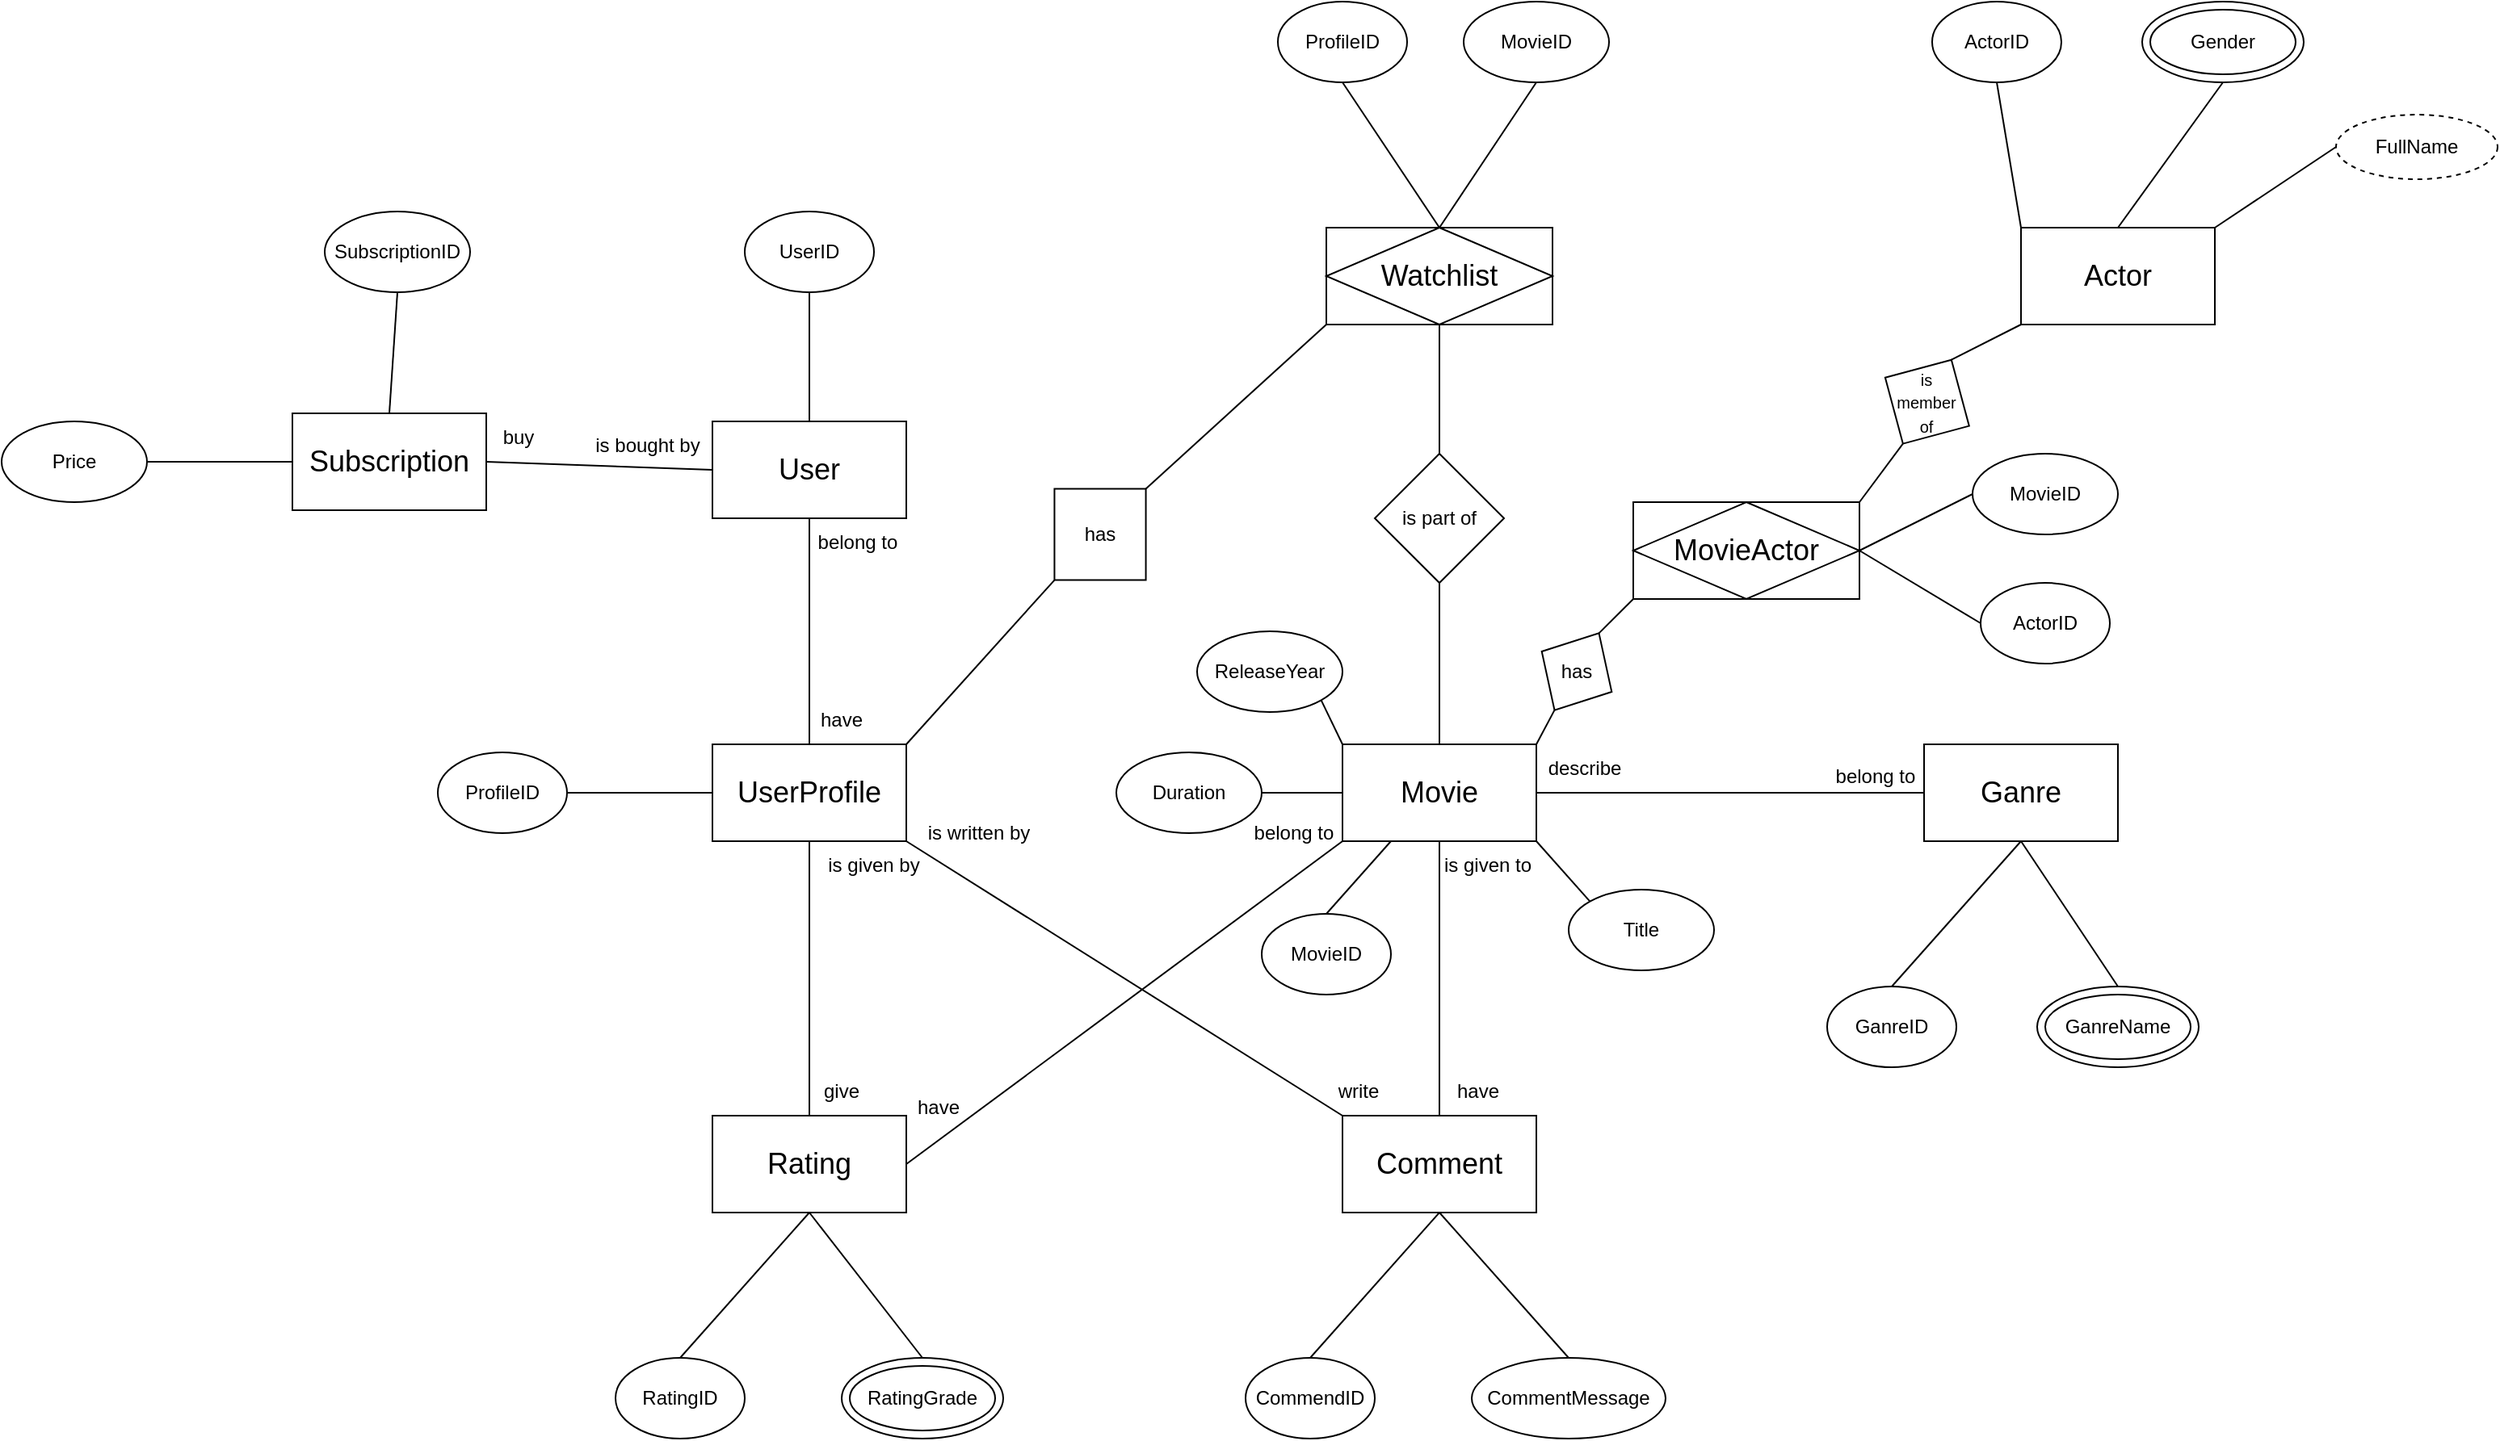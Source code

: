 <mxfile version="24.7.17">
  <diagram id="C5RBs43oDa-KdzZeNtuy" name="Page-1">
    <mxGraphModel dx="2542" dy="2152" grid="1" gridSize="10" guides="1" tooltips="1" connect="1" arrows="1" fold="1" page="1" pageScale="1" pageWidth="827" pageHeight="1169" math="0" shadow="0">
      <root>
        <mxCell id="WIyWlLk6GJQsqaUBKTNV-0" />
        <mxCell id="WIyWlLk6GJQsqaUBKTNV-1" parent="WIyWlLk6GJQsqaUBKTNV-0" />
        <mxCell id="6euXC6UUN1x_xEEHtP8C-2" value="&lt;font style=&quot;font-size: 18px;&quot;&gt;User&lt;/font&gt;" style="rounded=0;whiteSpace=wrap;html=1;" parent="WIyWlLk6GJQsqaUBKTNV-1" vertex="1">
          <mxGeometry x="-30" y="80" width="120" height="60" as="geometry" />
        </mxCell>
        <mxCell id="6euXC6UUN1x_xEEHtP8C-3" value="&lt;span style=&quot;font-size: 18px;&quot;&gt;Movie&lt;/span&gt;" style="rounded=0;whiteSpace=wrap;html=1;" parent="WIyWlLk6GJQsqaUBKTNV-1" vertex="1">
          <mxGeometry x="360" y="280" width="120" height="60" as="geometry" />
        </mxCell>
        <mxCell id="6euXC6UUN1x_xEEHtP8C-4" value="&lt;font style=&quot;font-size: 18px;&quot;&gt;Ganre&lt;/font&gt;" style="rounded=0;whiteSpace=wrap;html=1;" parent="WIyWlLk6GJQsqaUBKTNV-1" vertex="1">
          <mxGeometry x="720" y="280" width="120" height="60" as="geometry" />
        </mxCell>
        <mxCell id="6euXC6UUN1x_xEEHtP8C-8" value="" style="rounded=0;whiteSpace=wrap;html=1;" parent="WIyWlLk6GJQsqaUBKTNV-1" vertex="1">
          <mxGeometry x="350" y="-40" width="140" height="60" as="geometry" />
        </mxCell>
        <mxCell id="6euXC6UUN1x_xEEHtP8C-9" value="&lt;font style=&quot;font-size: 18px;&quot;&gt;Watchlist&lt;/font&gt;" style="rhombus;whiteSpace=wrap;html=1;" parent="WIyWlLk6GJQsqaUBKTNV-1" vertex="1">
          <mxGeometry x="350" y="-40" width="140" height="60" as="geometry" />
        </mxCell>
        <mxCell id="6euXC6UUN1x_xEEHtP8C-12" value="&lt;span style=&quot;font-size: 18px;&quot;&gt;UserProfile&lt;/span&gt;" style="rounded=0;whiteSpace=wrap;html=1;" parent="WIyWlLk6GJQsqaUBKTNV-1" vertex="1">
          <mxGeometry x="-30" y="280" width="120" height="60" as="geometry" />
        </mxCell>
        <mxCell id="6euXC6UUN1x_xEEHtP8C-16" value="" style="endArrow=none;html=1;rounded=0;exitX=0.5;exitY=0;exitDx=0;exitDy=0;entryX=0.5;entryY=1;entryDx=0;entryDy=0;" parent="WIyWlLk6GJQsqaUBKTNV-1" source="6euXC6UUN1x_xEEHtP8C-12" target="6euXC6UUN1x_xEEHtP8C-2" edge="1">
          <mxGeometry width="50" height="50" relative="1" as="geometry">
            <mxPoint x="-70" y="190" as="sourcePoint" />
            <mxPoint x="30" y="160" as="targetPoint" />
          </mxGeometry>
        </mxCell>
        <mxCell id="6euXC6UUN1x_xEEHtP8C-18" value="" style="endArrow=none;html=1;rounded=0;exitX=1;exitY=0.5;exitDx=0;exitDy=0;entryX=0;entryY=1;entryDx=0;entryDy=0;" parent="WIyWlLk6GJQsqaUBKTNV-1" source="6euXC6UUN1x_xEEHtP8C-23" target="6euXC6UUN1x_xEEHtP8C-3" edge="1">
          <mxGeometry width="50" height="50" relative="1" as="geometry">
            <mxPoint x="250" y="430" as="sourcePoint" />
            <mxPoint x="300" y="410" as="targetPoint" />
            <Array as="points" />
          </mxGeometry>
        </mxCell>
        <mxCell id="6euXC6UUN1x_xEEHtP8C-19" value="" style="endArrow=none;html=1;rounded=0;exitX=1;exitY=0.5;exitDx=0;exitDy=0;entryX=0;entryY=0.5;entryDx=0;entryDy=0;" parent="WIyWlLk6GJQsqaUBKTNV-1" source="6euXC6UUN1x_xEEHtP8C-3" target="6euXC6UUN1x_xEEHtP8C-4" edge="1">
          <mxGeometry width="50" height="50" relative="1" as="geometry">
            <mxPoint x="550" y="330" as="sourcePoint" />
            <mxPoint x="600" y="280" as="targetPoint" />
          </mxGeometry>
        </mxCell>
        <mxCell id="6euXC6UUN1x_xEEHtP8C-23" value="&lt;span style=&quot;font-size: 18px;&quot;&gt;Rating&lt;/span&gt;" style="rounded=0;whiteSpace=wrap;html=1;" parent="WIyWlLk6GJQsqaUBKTNV-1" vertex="1">
          <mxGeometry x="-30" y="510" width="120" height="60" as="geometry" />
        </mxCell>
        <mxCell id="6euXC6UUN1x_xEEHtP8C-24" value="&lt;span style=&quot;font-size: 18px;&quot;&gt;Comment&lt;/span&gt;" style="rounded=0;whiteSpace=wrap;html=1;" parent="WIyWlLk6GJQsqaUBKTNV-1" vertex="1">
          <mxGeometry x="360" y="510" width="120" height="60" as="geometry" />
        </mxCell>
        <mxCell id="6euXC6UUN1x_xEEHtP8C-28" value="" style="endArrow=none;html=1;rounded=0;exitX=0.5;exitY=0;exitDx=0;exitDy=0;entryX=0.5;entryY=1;entryDx=0;entryDy=0;" parent="WIyWlLk6GJQsqaUBKTNV-1" source="6euXC6UUN1x_xEEHtP8C-24" target="6euXC6UUN1x_xEEHtP8C-3" edge="1">
          <mxGeometry width="50" height="50" relative="1" as="geometry">
            <mxPoint x="420" y="430" as="sourcePoint" />
            <mxPoint x="420" y="310" as="targetPoint" />
          </mxGeometry>
        </mxCell>
        <mxCell id="hVD0oIAZG5OT47clyEIh-2" value="" style="endArrow=none;html=1;rounded=0;entryX=0;entryY=0;entryDx=0;entryDy=0;exitX=1;exitY=1;exitDx=0;exitDy=0;" parent="WIyWlLk6GJQsqaUBKTNV-1" source="6euXC6UUN1x_xEEHtP8C-12" target="6euXC6UUN1x_xEEHtP8C-24" edge="1">
          <mxGeometry width="50" height="50" relative="1" as="geometry">
            <mxPoint x="240" y="310" as="sourcePoint" />
            <mxPoint x="350" y="430" as="targetPoint" />
          </mxGeometry>
        </mxCell>
        <mxCell id="hVD0oIAZG5OT47clyEIh-7" value="UserID" style="ellipse;whiteSpace=wrap;html=1;" parent="WIyWlLk6GJQsqaUBKTNV-1" vertex="1">
          <mxGeometry x="-10" y="-50" width="80" height="50" as="geometry" />
        </mxCell>
        <mxCell id="hVD0oIAZG5OT47clyEIh-8" value="" style="endArrow=none;html=1;rounded=0;entryX=0.5;entryY=1;entryDx=0;entryDy=0;exitX=0.5;exitY=0;exitDx=0;exitDy=0;" parent="WIyWlLk6GJQsqaUBKTNV-1" source="6euXC6UUN1x_xEEHtP8C-2" target="hVD0oIAZG5OT47clyEIh-7" edge="1">
          <mxGeometry width="50" height="50" relative="1" as="geometry">
            <mxPoint x="-10" y="60" as="sourcePoint" />
            <mxPoint x="40" y="10" as="targetPoint" />
          </mxGeometry>
        </mxCell>
        <mxCell id="hVD0oIAZG5OT47clyEIh-9" value="ProfileID" style="ellipse;whiteSpace=wrap;html=1;" parent="WIyWlLk6GJQsqaUBKTNV-1" vertex="1">
          <mxGeometry x="-200" y="285" width="80" height="50" as="geometry" />
        </mxCell>
        <mxCell id="hVD0oIAZG5OT47clyEIh-10" value="" style="endArrow=none;html=1;rounded=0;entryX=1;entryY=0.5;entryDx=0;entryDy=0;exitX=0;exitY=0.5;exitDx=0;exitDy=0;" parent="WIyWlLk6GJQsqaUBKTNV-1" source="6euXC6UUN1x_xEEHtP8C-12" target="hVD0oIAZG5OT47clyEIh-9" edge="1">
          <mxGeometry width="50" height="50" relative="1" as="geometry">
            <mxPoint x="-20" y="260" as="sourcePoint" />
            <mxPoint x="-120" y="250" as="targetPoint" />
          </mxGeometry>
        </mxCell>
        <mxCell id="hVD0oIAZG5OT47clyEIh-13" value="RatingID" style="ellipse;whiteSpace=wrap;html=1;" parent="WIyWlLk6GJQsqaUBKTNV-1" vertex="1">
          <mxGeometry x="-90" y="660" width="80" height="50" as="geometry" />
        </mxCell>
        <mxCell id="hVD0oIAZG5OT47clyEIh-14" value="" style="endArrow=none;html=1;rounded=0;entryX=0.5;entryY=0;entryDx=0;entryDy=0;exitX=0.5;exitY=1;exitDx=0;exitDy=0;" parent="WIyWlLk6GJQsqaUBKTNV-1" source="6euXC6UUN1x_xEEHtP8C-23" target="hVD0oIAZG5OT47clyEIh-13" edge="1">
          <mxGeometry width="50" height="50" relative="1" as="geometry">
            <mxPoint x="80" y="685" as="sourcePoint" />
            <mxPoint x="-10" y="625" as="targetPoint" />
          </mxGeometry>
        </mxCell>
        <mxCell id="hVD0oIAZG5OT47clyEIh-15" value="" style="ellipse;whiteSpace=wrap;html=1;" parent="WIyWlLk6GJQsqaUBKTNV-1" vertex="1">
          <mxGeometry x="50" y="660" width="100" height="50" as="geometry" />
        </mxCell>
        <mxCell id="hVD0oIAZG5OT47clyEIh-16" value="" style="endArrow=none;html=1;rounded=0;entryX=0.5;entryY=0;entryDx=0;entryDy=0;exitX=0.5;exitY=1;exitDx=0;exitDy=0;" parent="WIyWlLk6GJQsqaUBKTNV-1" source="6euXC6UUN1x_xEEHtP8C-23" target="hVD0oIAZG5OT47clyEIh-15" edge="1">
          <mxGeometry width="50" height="50" relative="1" as="geometry">
            <mxPoint x="160" y="570" as="sourcePoint" />
            <mxPoint x="120" y="625" as="targetPoint" />
          </mxGeometry>
        </mxCell>
        <mxCell id="hVD0oIAZG5OT47clyEIh-17" value="CommendID" style="ellipse;whiteSpace=wrap;html=1;" parent="WIyWlLk6GJQsqaUBKTNV-1" vertex="1">
          <mxGeometry x="300" y="660" width="80" height="50" as="geometry" />
        </mxCell>
        <mxCell id="hVD0oIAZG5OT47clyEIh-18" value="" style="endArrow=none;html=1;rounded=0;entryX=0.5;entryY=0;entryDx=0;entryDy=0;exitX=0.5;exitY=1;exitDx=0;exitDy=0;" parent="WIyWlLk6GJQsqaUBKTNV-1" source="6euXC6UUN1x_xEEHtP8C-24" target="hVD0oIAZG5OT47clyEIh-17" edge="1">
          <mxGeometry width="50" height="50" relative="1" as="geometry">
            <mxPoint x="420" y="570" as="sourcePoint" />
            <mxPoint x="380" y="625" as="targetPoint" />
          </mxGeometry>
        </mxCell>
        <mxCell id="hVD0oIAZG5OT47clyEIh-19" value="CommentMessage" style="ellipse;whiteSpace=wrap;html=1;" parent="WIyWlLk6GJQsqaUBKTNV-1" vertex="1">
          <mxGeometry x="440" y="660" width="120" height="50" as="geometry" />
        </mxCell>
        <mxCell id="hVD0oIAZG5OT47clyEIh-20" value="" style="endArrow=none;html=1;rounded=0;entryX=0.5;entryY=0;entryDx=0;entryDy=0;exitX=0.5;exitY=1;exitDx=0;exitDy=0;" parent="WIyWlLk6GJQsqaUBKTNV-1" source="6euXC6UUN1x_xEEHtP8C-24" target="hVD0oIAZG5OT47clyEIh-19" edge="1">
          <mxGeometry width="50" height="50" relative="1" as="geometry">
            <mxPoint x="420" y="570" as="sourcePoint" />
            <mxPoint x="510" y="625" as="targetPoint" />
          </mxGeometry>
        </mxCell>
        <mxCell id="hVD0oIAZG5OT47clyEIh-21" value="GanreID" style="ellipse;whiteSpace=wrap;html=1;" parent="WIyWlLk6GJQsqaUBKTNV-1" vertex="1">
          <mxGeometry x="660" y="430" width="80" height="50" as="geometry" />
        </mxCell>
        <mxCell id="hVD0oIAZG5OT47clyEIh-22" value="" style="endArrow=none;html=1;rounded=0;entryX=0.5;entryY=0;entryDx=0;entryDy=0;exitX=0.5;exitY=1;exitDx=0;exitDy=0;" parent="WIyWlLk6GJQsqaUBKTNV-1" source="6euXC6UUN1x_xEEHtP8C-4" target="hVD0oIAZG5OT47clyEIh-21" edge="1">
          <mxGeometry width="50" height="50" relative="1" as="geometry">
            <mxPoint x="780" y="340" as="sourcePoint" />
            <mxPoint x="740" y="395" as="targetPoint" />
          </mxGeometry>
        </mxCell>
        <mxCell id="hVD0oIAZG5OT47clyEIh-24" value="" style="endArrow=none;html=1;rounded=0;entryX=0.5;entryY=0;entryDx=0;entryDy=0;" parent="WIyWlLk6GJQsqaUBKTNV-1" target="hVD0oIAZG5OT47clyEIh-40" edge="1">
          <mxGeometry width="50" height="50" relative="1" as="geometry">
            <mxPoint x="780" y="340" as="sourcePoint" />
            <mxPoint x="845.0" y="430.0" as="targetPoint" />
          </mxGeometry>
        </mxCell>
        <mxCell id="hVD0oIAZG5OT47clyEIh-25" value="ProfileID" style="ellipse;whiteSpace=wrap;html=1;" parent="WIyWlLk6GJQsqaUBKTNV-1" vertex="1">
          <mxGeometry x="320" y="-180" width="80" height="50" as="geometry" />
        </mxCell>
        <mxCell id="hVD0oIAZG5OT47clyEIh-27" value="MovieID" style="ellipse;whiteSpace=wrap;html=1;" parent="WIyWlLk6GJQsqaUBKTNV-1" vertex="1">
          <mxGeometry x="435" y="-180" width="90" height="50" as="geometry" />
        </mxCell>
        <mxCell id="hVD0oIAZG5OT47clyEIh-29" value="" style="endArrow=none;html=1;rounded=0;entryX=0.5;entryY=1;entryDx=0;entryDy=0;exitX=0.5;exitY=0;exitDx=0;exitDy=0;" parent="WIyWlLk6GJQsqaUBKTNV-1" source="6euXC6UUN1x_xEEHtP8C-9" target="hVD0oIAZG5OT47clyEIh-27" edge="1">
          <mxGeometry width="50" height="50" relative="1" as="geometry">
            <mxPoint x="420" y="-30" as="sourcePoint" />
            <mxPoint x="470" y="-80" as="targetPoint" />
          </mxGeometry>
        </mxCell>
        <mxCell id="hVD0oIAZG5OT47clyEIh-30" value="" style="endArrow=none;html=1;rounded=0;entryX=0.5;entryY=1;entryDx=0;entryDy=0;exitX=0.5;exitY=0;exitDx=0;exitDy=0;" parent="WIyWlLk6GJQsqaUBKTNV-1" source="6euXC6UUN1x_xEEHtP8C-8" target="hVD0oIAZG5OT47clyEIh-25" edge="1">
          <mxGeometry width="50" height="50" relative="1" as="geometry">
            <mxPoint x="350" y="-60" as="sourcePoint" />
            <mxPoint x="400" y="-110" as="targetPoint" />
          </mxGeometry>
        </mxCell>
        <mxCell id="hVD0oIAZG5OT47clyEIh-31" value="MovieID" style="ellipse;whiteSpace=wrap;html=1;" parent="WIyWlLk6GJQsqaUBKTNV-1" vertex="1">
          <mxGeometry x="310" y="385" width="80" height="50" as="geometry" />
        </mxCell>
        <mxCell id="hVD0oIAZG5OT47clyEIh-32" value="Title" style="ellipse;whiteSpace=wrap;html=1;" parent="WIyWlLk6GJQsqaUBKTNV-1" vertex="1">
          <mxGeometry x="500" y="370" width="90" height="50" as="geometry" />
        </mxCell>
        <mxCell id="hVD0oIAZG5OT47clyEIh-33" value="ReleaseYear" style="ellipse;whiteSpace=wrap;html=1;" parent="WIyWlLk6GJQsqaUBKTNV-1" vertex="1">
          <mxGeometry x="270" y="210" width="90" height="50" as="geometry" />
        </mxCell>
        <mxCell id="hVD0oIAZG5OT47clyEIh-34" value="Duration" style="ellipse;whiteSpace=wrap;html=1;" parent="WIyWlLk6GJQsqaUBKTNV-1" vertex="1">
          <mxGeometry x="220" y="285" width="90" height="50" as="geometry" />
        </mxCell>
        <mxCell id="hVD0oIAZG5OT47clyEIh-35" value="" style="endArrow=none;html=1;rounded=0;entryX=0;entryY=0.5;entryDx=0;entryDy=0;exitX=1;exitY=0.5;exitDx=0;exitDy=0;" parent="WIyWlLk6GJQsqaUBKTNV-1" source="hVD0oIAZG5OT47clyEIh-34" target="6euXC6UUN1x_xEEHtP8C-3" edge="1">
          <mxGeometry width="50" height="50" relative="1" as="geometry">
            <mxPoint x="310" y="310" as="sourcePoint" />
            <mxPoint x="360" y="260" as="targetPoint" />
          </mxGeometry>
        </mxCell>
        <mxCell id="hVD0oIAZG5OT47clyEIh-36" value="" style="endArrow=none;html=1;rounded=0;entryX=0;entryY=0;entryDx=0;entryDy=0;exitX=1;exitY=1;exitDx=0;exitDy=0;" parent="WIyWlLk6GJQsqaUBKTNV-1" source="6euXC6UUN1x_xEEHtP8C-3" target="hVD0oIAZG5OT47clyEIh-32" edge="1">
          <mxGeometry width="50" height="50" relative="1" as="geometry">
            <mxPoint x="460" y="410" as="sourcePoint" />
            <mxPoint x="510" y="360" as="targetPoint" />
          </mxGeometry>
        </mxCell>
        <mxCell id="hVD0oIAZG5OT47clyEIh-38" value="" style="endArrow=none;html=1;rounded=0;exitX=1;exitY=1;exitDx=0;exitDy=0;entryX=0;entryY=0;entryDx=0;entryDy=0;" parent="WIyWlLk6GJQsqaUBKTNV-1" source="hVD0oIAZG5OT47clyEIh-33" target="6euXC6UUN1x_xEEHtP8C-3" edge="1">
          <mxGeometry width="50" height="50" relative="1" as="geometry">
            <mxPoint x="340" y="300" as="sourcePoint" />
            <mxPoint x="390" y="250" as="targetPoint" />
          </mxGeometry>
        </mxCell>
        <mxCell id="hVD0oIAZG5OT47clyEIh-39" value="RatingGrade" style="ellipse;whiteSpace=wrap;html=1;" parent="WIyWlLk6GJQsqaUBKTNV-1" vertex="1">
          <mxGeometry x="55" y="665" width="90" height="40" as="geometry" />
        </mxCell>
        <mxCell id="hVD0oIAZG5OT47clyEIh-40" value="" style="ellipse;whiteSpace=wrap;html=1;" parent="WIyWlLk6GJQsqaUBKTNV-1" vertex="1">
          <mxGeometry x="790" y="430" width="100" height="50" as="geometry" />
        </mxCell>
        <mxCell id="hVD0oIAZG5OT47clyEIh-41" value="GanreName" style="ellipse;whiteSpace=wrap;html=1;" parent="WIyWlLk6GJQsqaUBKTNV-1" vertex="1">
          <mxGeometry x="795" y="435" width="90" height="40" as="geometry" />
        </mxCell>
        <mxCell id="hVD0oIAZG5OT47clyEIh-45" value="" style="endArrow=none;html=1;rounded=0;entryX=0.5;entryY=1;entryDx=0;entryDy=0;exitX=0.5;exitY=0;exitDx=0;exitDy=0;" parent="WIyWlLk6GJQsqaUBKTNV-1" source="6euXC6UUN1x_xEEHtP8C-23" target="6euXC6UUN1x_xEEHtP8C-12" edge="1">
          <mxGeometry width="50" height="50" relative="1" as="geometry">
            <mxPoint x="-20" y="460" as="sourcePoint" />
            <mxPoint x="30" y="410" as="targetPoint" />
          </mxGeometry>
        </mxCell>
        <mxCell id="hVD0oIAZG5OT47clyEIh-46" value="" style="rhombus;whiteSpace=wrap;html=1;" parent="WIyWlLk6GJQsqaUBKTNV-1" vertex="1">
          <mxGeometry x="380" y="100" width="80" height="80" as="geometry" />
        </mxCell>
        <mxCell id="hVD0oIAZG5OT47clyEIh-47" value="" style="endArrow=none;html=1;rounded=0;entryX=0.5;entryY=1;entryDx=0;entryDy=0;exitX=0.5;exitY=0;exitDx=0;exitDy=0;" parent="WIyWlLk6GJQsqaUBKTNV-1" source="6euXC6UUN1x_xEEHtP8C-3" target="hVD0oIAZG5OT47clyEIh-46" edge="1">
          <mxGeometry width="50" height="50" relative="1" as="geometry">
            <mxPoint x="390" y="250" as="sourcePoint" />
            <mxPoint x="440" y="200" as="targetPoint" />
          </mxGeometry>
        </mxCell>
        <mxCell id="hVD0oIAZG5OT47clyEIh-48" value="" style="endArrow=none;html=1;rounded=0;entryX=0.5;entryY=1;entryDx=0;entryDy=0;exitX=0.5;exitY=0;exitDx=0;exitDy=0;" parent="WIyWlLk6GJQsqaUBKTNV-1" source="hVD0oIAZG5OT47clyEIh-46" target="6euXC6UUN1x_xEEHtP8C-9" edge="1">
          <mxGeometry width="50" height="50" relative="1" as="geometry">
            <mxPoint x="380" y="110" as="sourcePoint" />
            <mxPoint x="430" y="60" as="targetPoint" />
          </mxGeometry>
        </mxCell>
        <mxCell id="hVD0oIAZG5OT47clyEIh-49" value="" style="rhombus;whiteSpace=wrap;html=1;rotation=45;" parent="WIyWlLk6GJQsqaUBKTNV-1" vertex="1">
          <mxGeometry x="170" y="110" width="80" height="80" as="geometry" />
        </mxCell>
        <mxCell id="hVD0oIAZG5OT47clyEIh-50" value="" style="endArrow=none;html=1;rounded=0;entryX=0.5;entryY=1;entryDx=0;entryDy=0;exitX=1;exitY=0;exitDx=0;exitDy=0;" parent="WIyWlLk6GJQsqaUBKTNV-1" source="6euXC6UUN1x_xEEHtP8C-12" target="hVD0oIAZG5OT47clyEIh-49" edge="1">
          <mxGeometry width="50" height="50" relative="1" as="geometry">
            <mxPoint x="130" y="270" as="sourcePoint" />
            <mxPoint x="180" y="220" as="targetPoint" />
          </mxGeometry>
        </mxCell>
        <mxCell id="hVD0oIAZG5OT47clyEIh-51" value="" style="endArrow=none;html=1;rounded=0;entryX=0;entryY=1;entryDx=0;entryDy=0;exitX=0.5;exitY=0;exitDx=0;exitDy=0;" parent="WIyWlLk6GJQsqaUBKTNV-1" source="hVD0oIAZG5OT47clyEIh-49" target="6euXC6UUN1x_xEEHtP8C-8" edge="1">
          <mxGeometry width="50" height="50" relative="1" as="geometry">
            <mxPoint x="210" y="110" as="sourcePoint" />
            <mxPoint x="260" y="60" as="targetPoint" />
          </mxGeometry>
        </mxCell>
        <mxCell id="hVD0oIAZG5OT47clyEIh-53" value="" style="endArrow=none;html=1;rounded=0;entryX=0.25;entryY=1;entryDx=0;entryDy=0;exitX=0.5;exitY=0;exitDx=0;exitDy=0;" parent="WIyWlLk6GJQsqaUBKTNV-1" source="hVD0oIAZG5OT47clyEIh-31" target="6euXC6UUN1x_xEEHtP8C-3" edge="1">
          <mxGeometry width="50" height="50" relative="1" as="geometry">
            <mxPoint x="340" y="410" as="sourcePoint" />
            <mxPoint x="390" y="360" as="targetPoint" />
          </mxGeometry>
        </mxCell>
        <mxCell id="hVD0oIAZG5OT47clyEIh-54" value="&lt;font style=&quot;font-size: 18px;&quot;&gt;Actor&lt;/font&gt;" style="rounded=0;whiteSpace=wrap;html=1;" parent="WIyWlLk6GJQsqaUBKTNV-1" vertex="1">
          <mxGeometry x="780" y="-40" width="120" height="60" as="geometry" />
        </mxCell>
        <mxCell id="hVD0oIAZG5OT47clyEIh-55" value="ActorID" style="ellipse;whiteSpace=wrap;html=1;" parent="WIyWlLk6GJQsqaUBKTNV-1" vertex="1">
          <mxGeometry x="725" y="-180" width="80" height="50" as="geometry" />
        </mxCell>
        <mxCell id="hVD0oIAZG5OT47clyEIh-58" value="" style="ellipse;whiteSpace=wrap;html=1;" parent="WIyWlLk6GJQsqaUBKTNV-1" vertex="1">
          <mxGeometry x="855" y="-180" width="100" height="50" as="geometry" />
        </mxCell>
        <mxCell id="hVD0oIAZG5OT47clyEIh-59" value="Gender" style="ellipse;whiteSpace=wrap;html=1;" parent="WIyWlLk6GJQsqaUBKTNV-1" vertex="1">
          <mxGeometry x="860" y="-175" width="90" height="40" as="geometry" />
        </mxCell>
        <mxCell id="hVD0oIAZG5OT47clyEIh-61" value="" style="endArrow=none;html=1;rounded=0;entryX=0;entryY=1;entryDx=0;entryDy=0;exitX=0.5;exitY=0;exitDx=0;exitDy=0;" parent="WIyWlLk6GJQsqaUBKTNV-1" source="hVD0oIAZG5OT47clyEIh-81" target="hVD0oIAZG5OT47clyEIh-54" edge="1">
          <mxGeometry width="50" height="50" relative="1" as="geometry">
            <mxPoint x="745" y="60" as="sourcePoint" />
            <mxPoint x="815" y="90" as="targetPoint" />
          </mxGeometry>
        </mxCell>
        <mxCell id="hVD0oIAZG5OT47clyEIh-64" value="FullName" style="ellipse;whiteSpace=wrap;html=1;align=center;dashed=1;" parent="WIyWlLk6GJQsqaUBKTNV-1" vertex="1">
          <mxGeometry x="975" y="-110" width="100" height="40" as="geometry" />
        </mxCell>
        <mxCell id="hVD0oIAZG5OT47clyEIh-65" value="" style="endArrow=none;html=1;rounded=0;entryX=0;entryY=0.5;entryDx=0;entryDy=0;exitX=1;exitY=0;exitDx=0;exitDy=0;" parent="WIyWlLk6GJQsqaUBKTNV-1" source="hVD0oIAZG5OT47clyEIh-54" target="hVD0oIAZG5OT47clyEIh-64" edge="1">
          <mxGeometry width="50" height="50" relative="1" as="geometry">
            <mxPoint x="895" y="-20" as="sourcePoint" />
            <mxPoint x="945" y="-70" as="targetPoint" />
          </mxGeometry>
        </mxCell>
        <mxCell id="hVD0oIAZG5OT47clyEIh-66" value="" style="endArrow=none;html=1;rounded=0;entryX=0.5;entryY=1;entryDx=0;entryDy=0;exitX=0.5;exitY=0;exitDx=0;exitDy=0;" parent="WIyWlLk6GJQsqaUBKTNV-1" source="hVD0oIAZG5OT47clyEIh-54" target="hVD0oIAZG5OT47clyEIh-58" edge="1">
          <mxGeometry width="50" height="50" relative="1" as="geometry">
            <mxPoint x="815" y="-50" as="sourcePoint" />
            <mxPoint x="865" y="-100" as="targetPoint" />
          </mxGeometry>
        </mxCell>
        <mxCell id="hVD0oIAZG5OT47clyEIh-67" value="" style="endArrow=none;html=1;rounded=0;entryX=0.5;entryY=1;entryDx=0;entryDy=0;exitX=0;exitY=0;exitDx=0;exitDy=0;" parent="WIyWlLk6GJQsqaUBKTNV-1" source="hVD0oIAZG5OT47clyEIh-54" target="hVD0oIAZG5OT47clyEIh-55" edge="1">
          <mxGeometry width="50" height="50" relative="1" as="geometry">
            <mxPoint x="725" y="-40" as="sourcePoint" />
            <mxPoint x="775" y="-90" as="targetPoint" />
          </mxGeometry>
        </mxCell>
        <mxCell id="hVD0oIAZG5OT47clyEIh-68" value="has" style="text;html=1;align=center;verticalAlign=middle;whiteSpace=wrap;rounded=0;" parent="WIyWlLk6GJQsqaUBKTNV-1" vertex="1">
          <mxGeometry x="180" y="135" width="60" height="30" as="geometry" />
        </mxCell>
        <mxCell id="hVD0oIAZG5OT47clyEIh-69" value="is part of" style="text;html=1;align=center;verticalAlign=middle;whiteSpace=wrap;rounded=0;" parent="WIyWlLk6GJQsqaUBKTNV-1" vertex="1">
          <mxGeometry x="390" y="125" width="60" height="30" as="geometry" />
        </mxCell>
        <mxCell id="hVD0oIAZG5OT47clyEIh-71" value="" style="rounded=0;whiteSpace=wrap;html=1;" parent="WIyWlLk6GJQsqaUBKTNV-1" vertex="1">
          <mxGeometry x="540" y="130" width="140" height="60" as="geometry" />
        </mxCell>
        <mxCell id="hVD0oIAZG5OT47clyEIh-72" value="&lt;font style=&quot;font-size: 18px;&quot;&gt;MovieActor&lt;/font&gt;" style="rhombus;whiteSpace=wrap;html=1;" parent="WIyWlLk6GJQsqaUBKTNV-1" vertex="1">
          <mxGeometry x="540" y="130" width="140" height="60" as="geometry" />
        </mxCell>
        <mxCell id="hVD0oIAZG5OT47clyEIh-73" value="ActorID" style="ellipse;whiteSpace=wrap;html=1;" parent="WIyWlLk6GJQsqaUBKTNV-1" vertex="1">
          <mxGeometry x="755" y="180" width="80" height="50" as="geometry" />
        </mxCell>
        <mxCell id="hVD0oIAZG5OT47clyEIh-74" value="MovieID" style="ellipse;whiteSpace=wrap;html=1;" parent="WIyWlLk6GJQsqaUBKTNV-1" vertex="1">
          <mxGeometry x="750" y="100" width="90" height="50" as="geometry" />
        </mxCell>
        <mxCell id="hVD0oIAZG5OT47clyEIh-77" value="" style="rhombus;whiteSpace=wrap;html=1;rotation=30;" parent="WIyWlLk6GJQsqaUBKTNV-1" vertex="1">
          <mxGeometry x="480" y="207.5" width="50" height="55" as="geometry" />
        </mxCell>
        <mxCell id="hVD0oIAZG5OT47clyEIh-79" value="" style="endArrow=none;html=1;rounded=0;entryX=0;entryY=1;entryDx=0;entryDy=0;exitX=0.5;exitY=0;exitDx=0;exitDy=0;" parent="WIyWlLk6GJQsqaUBKTNV-1" source="hVD0oIAZG5OT47clyEIh-77" target="hVD0oIAZG5OT47clyEIh-71" edge="1">
          <mxGeometry width="50" height="50" relative="1" as="geometry">
            <mxPoint x="550" y="290" as="sourcePoint" />
            <mxPoint x="600" y="240" as="targetPoint" />
          </mxGeometry>
        </mxCell>
        <mxCell id="hVD0oIAZG5OT47clyEIh-80" value="" style="endArrow=none;html=1;rounded=0;entryX=0.5;entryY=1;entryDx=0;entryDy=0;exitX=1;exitY=0;exitDx=0;exitDy=0;" parent="WIyWlLk6GJQsqaUBKTNV-1" source="6euXC6UUN1x_xEEHtP8C-3" target="hVD0oIAZG5OT47clyEIh-77" edge="1">
          <mxGeometry width="50" height="50" relative="1" as="geometry">
            <mxPoint x="480" y="330" as="sourcePoint" />
            <mxPoint x="530" y="280" as="targetPoint" />
          </mxGeometry>
        </mxCell>
        <mxCell id="hVD0oIAZG5OT47clyEIh-81" value="" style="rhombus;whiteSpace=wrap;html=1;rotation=30;" parent="WIyWlLk6GJQsqaUBKTNV-1" vertex="1">
          <mxGeometry x="691.92" y="37.83" width="60" height="60" as="geometry" />
        </mxCell>
        <mxCell id="hVD0oIAZG5OT47clyEIh-82" value="" style="endArrow=none;html=1;rounded=0;entryX=0.5;entryY=1;entryDx=0;entryDy=0;exitX=1;exitY=0;exitDx=0;exitDy=0;" parent="WIyWlLk6GJQsqaUBKTNV-1" source="hVD0oIAZG5OT47clyEIh-71" target="hVD0oIAZG5OT47clyEIh-81" edge="1">
          <mxGeometry width="50" height="50" relative="1" as="geometry">
            <mxPoint x="730" y="220" as="sourcePoint" />
            <mxPoint x="780" y="170" as="targetPoint" />
          </mxGeometry>
        </mxCell>
        <mxCell id="hVD0oIAZG5OT47clyEIh-83" value="" style="endArrow=none;html=1;rounded=0;entryX=0;entryY=0.5;entryDx=0;entryDy=0;exitX=1;exitY=0.5;exitDx=0;exitDy=0;" parent="WIyWlLk6GJQsqaUBKTNV-1" source="hVD0oIAZG5OT47clyEIh-71" target="hVD0oIAZG5OT47clyEIh-74" edge="1">
          <mxGeometry width="50" height="50" relative="1" as="geometry">
            <mxPoint x="680" y="230" as="sourcePoint" />
            <mxPoint x="730" y="180" as="targetPoint" />
          </mxGeometry>
        </mxCell>
        <mxCell id="hVD0oIAZG5OT47clyEIh-84" value="" style="endArrow=none;html=1;rounded=0;entryX=0;entryY=0.5;entryDx=0;entryDy=0;exitX=1;exitY=0.5;exitDx=0;exitDy=0;" parent="WIyWlLk6GJQsqaUBKTNV-1" source="hVD0oIAZG5OT47clyEIh-72" target="hVD0oIAZG5OT47clyEIh-73" edge="1">
          <mxGeometry width="50" height="50" relative="1" as="geometry">
            <mxPoint x="680" y="270" as="sourcePoint" />
            <mxPoint x="730" y="220" as="targetPoint" />
          </mxGeometry>
        </mxCell>
        <mxCell id="hVD0oIAZG5OT47clyEIh-85" value="has" style="text;html=1;align=center;verticalAlign=middle;whiteSpace=wrap;rounded=0;" parent="WIyWlLk6GJQsqaUBKTNV-1" vertex="1">
          <mxGeometry x="475" y="220" width="60" height="30" as="geometry" />
        </mxCell>
        <mxCell id="hVD0oIAZG5OT47clyEIh-86" value="&lt;font style=&quot;font-size: 10px;&quot;&gt;is &lt;br&gt;member &lt;br&gt;of&lt;/font&gt;" style="text;html=1;align=center;verticalAlign=middle;whiteSpace=wrap;rounded=0;" parent="WIyWlLk6GJQsqaUBKTNV-1" vertex="1">
          <mxGeometry x="699.42" y="61.58" width="45" height="12.5" as="geometry" />
        </mxCell>
        <mxCell id="yyk3bHmLLANqC3kzlvFW-0" value="&lt;font style=&quot;font-size: 18px;&quot;&gt;Subscription&lt;/font&gt;" style="rounded=0;whiteSpace=wrap;html=1;" parent="WIyWlLk6GJQsqaUBKTNV-1" vertex="1">
          <mxGeometry x="-290" y="75" width="120" height="60" as="geometry" />
        </mxCell>
        <mxCell id="yyk3bHmLLANqC3kzlvFW-1" value="SubscriptionID" style="ellipse;whiteSpace=wrap;html=1;" parent="WIyWlLk6GJQsqaUBKTNV-1" vertex="1">
          <mxGeometry x="-270" y="-50" width="90" height="50" as="geometry" />
        </mxCell>
        <mxCell id="yyk3bHmLLANqC3kzlvFW-2" value="" style="endArrow=none;html=1;rounded=0;entryX=0.5;entryY=1;entryDx=0;entryDy=0;exitX=0.5;exitY=0;exitDx=0;exitDy=0;" parent="WIyWlLk6GJQsqaUBKTNV-1" source="yyk3bHmLLANqC3kzlvFW-0" target="yyk3bHmLLANqC3kzlvFW-1" edge="1">
          <mxGeometry width="50" height="50" relative="1" as="geometry">
            <mxPoint x="-280" y="90" as="sourcePoint" />
            <mxPoint x="-230" y="40" as="targetPoint" />
          </mxGeometry>
        </mxCell>
        <mxCell id="yyk3bHmLLANqC3kzlvFW-3" value="" style="endArrow=none;html=1;rounded=0;entryX=0;entryY=0.5;entryDx=0;entryDy=0;exitX=1;exitY=0.5;exitDx=0;exitDy=0;" parent="WIyWlLk6GJQsqaUBKTNV-1" source="yyk3bHmLLANqC3kzlvFW-0" target="6euXC6UUN1x_xEEHtP8C-2" edge="1">
          <mxGeometry width="50" height="50" relative="1" as="geometry">
            <mxPoint x="-140" y="150" as="sourcePoint" />
            <mxPoint x="-90" y="100" as="targetPoint" />
          </mxGeometry>
        </mxCell>
        <mxCell id="yyk3bHmLLANqC3kzlvFW-4" value="Price" style="ellipse;whiteSpace=wrap;html=1;" parent="WIyWlLk6GJQsqaUBKTNV-1" vertex="1">
          <mxGeometry x="-470" y="80" width="90" height="50" as="geometry" />
        </mxCell>
        <mxCell id="yyk3bHmLLANqC3kzlvFW-5" value="" style="endArrow=none;html=1;rounded=0;entryX=0;entryY=0.5;entryDx=0;entryDy=0;exitX=1;exitY=0.5;exitDx=0;exitDy=0;" parent="WIyWlLk6GJQsqaUBKTNV-1" source="yyk3bHmLLANqC3kzlvFW-4" target="yyk3bHmLLANqC3kzlvFW-0" edge="1">
          <mxGeometry width="50" height="50" relative="1" as="geometry">
            <mxPoint x="-370" y="160" as="sourcePoint" />
            <mxPoint x="-320" y="110" as="targetPoint" />
          </mxGeometry>
        </mxCell>
        <mxCell id="DgBNCuiiQYAffT6sMMJd-0" value="buy" style="text;html=1;align=center;verticalAlign=middle;whiteSpace=wrap;rounded=0;" vertex="1" parent="WIyWlLk6GJQsqaUBKTNV-1">
          <mxGeometry x="-180" y="75" width="60" height="30" as="geometry" />
        </mxCell>
        <mxCell id="DgBNCuiiQYAffT6sMMJd-1" value="is bought by" style="text;html=1;align=center;verticalAlign=middle;whiteSpace=wrap;rounded=0;" vertex="1" parent="WIyWlLk6GJQsqaUBKTNV-1">
          <mxGeometry x="-110" y="80" width="80" height="30" as="geometry" />
        </mxCell>
        <mxCell id="DgBNCuiiQYAffT6sMMJd-2" value="have" style="text;html=1;align=center;verticalAlign=middle;whiteSpace=wrap;rounded=0;" vertex="1" parent="WIyWlLk6GJQsqaUBKTNV-1">
          <mxGeometry x="20" y="250" width="60" height="30" as="geometry" />
        </mxCell>
        <mxCell id="DgBNCuiiQYAffT6sMMJd-3" value="belong to" style="text;html=1;align=center;verticalAlign=middle;whiteSpace=wrap;rounded=0;" vertex="1" parent="WIyWlLk6GJQsqaUBKTNV-1">
          <mxGeometry x="30" y="140" width="60" height="30" as="geometry" />
        </mxCell>
        <mxCell id="DgBNCuiiQYAffT6sMMJd-4" value="give" style="text;html=1;align=center;verticalAlign=middle;whiteSpace=wrap;rounded=0;" vertex="1" parent="WIyWlLk6GJQsqaUBKTNV-1">
          <mxGeometry x="20" y="480" width="60" height="30" as="geometry" />
        </mxCell>
        <mxCell id="DgBNCuiiQYAffT6sMMJd-5" value="is given by" style="text;html=1;align=center;verticalAlign=middle;whiteSpace=wrap;rounded=0;" vertex="1" parent="WIyWlLk6GJQsqaUBKTNV-1">
          <mxGeometry x="40" y="340" width="60" height="30" as="geometry" />
        </mxCell>
        <mxCell id="DgBNCuiiQYAffT6sMMJd-6" value="belong to" style="text;html=1;align=center;verticalAlign=middle;whiteSpace=wrap;rounded=0;" vertex="1" parent="WIyWlLk6GJQsqaUBKTNV-1">
          <mxGeometry x="300" y="320" width="60" height="30" as="geometry" />
        </mxCell>
        <mxCell id="DgBNCuiiQYAffT6sMMJd-7" value="have" style="text;html=1;align=center;verticalAlign=middle;whiteSpace=wrap;rounded=0;" vertex="1" parent="WIyWlLk6GJQsqaUBKTNV-1">
          <mxGeometry x="80" y="490" width="60" height="30" as="geometry" />
        </mxCell>
        <mxCell id="DgBNCuiiQYAffT6sMMJd-8" value="write" style="text;html=1;align=center;verticalAlign=middle;whiteSpace=wrap;rounded=0;" vertex="1" parent="WIyWlLk6GJQsqaUBKTNV-1">
          <mxGeometry x="340" y="480" width="60" height="30" as="geometry" />
        </mxCell>
        <mxCell id="DgBNCuiiQYAffT6sMMJd-9" value="is written by" style="text;html=1;align=center;verticalAlign=middle;whiteSpace=wrap;rounded=0;" vertex="1" parent="WIyWlLk6GJQsqaUBKTNV-1">
          <mxGeometry x="90" y="320" width="90" height="30" as="geometry" />
        </mxCell>
        <mxCell id="DgBNCuiiQYAffT6sMMJd-10" value="is given to" style="text;html=1;align=center;verticalAlign=middle;whiteSpace=wrap;rounded=0;" vertex="1" parent="WIyWlLk6GJQsqaUBKTNV-1">
          <mxGeometry x="420" y="340" width="60" height="30" as="geometry" />
        </mxCell>
        <mxCell id="DgBNCuiiQYAffT6sMMJd-11" value="have" style="text;html=1;align=center;verticalAlign=middle;whiteSpace=wrap;rounded=0;" vertex="1" parent="WIyWlLk6GJQsqaUBKTNV-1">
          <mxGeometry x="414" y="480" width="60" height="30" as="geometry" />
        </mxCell>
        <mxCell id="DgBNCuiiQYAffT6sMMJd-12" value="belong to" style="text;html=1;align=center;verticalAlign=middle;whiteSpace=wrap;rounded=0;" vertex="1" parent="WIyWlLk6GJQsqaUBKTNV-1">
          <mxGeometry x="660" y="285" width="60" height="30" as="geometry" />
        </mxCell>
        <mxCell id="DgBNCuiiQYAffT6sMMJd-13" value="describe" style="text;html=1;align=center;verticalAlign=middle;whiteSpace=wrap;rounded=0;" vertex="1" parent="WIyWlLk6GJQsqaUBKTNV-1">
          <mxGeometry x="480" y="280" width="60" height="30" as="geometry" />
        </mxCell>
      </root>
    </mxGraphModel>
  </diagram>
</mxfile>
